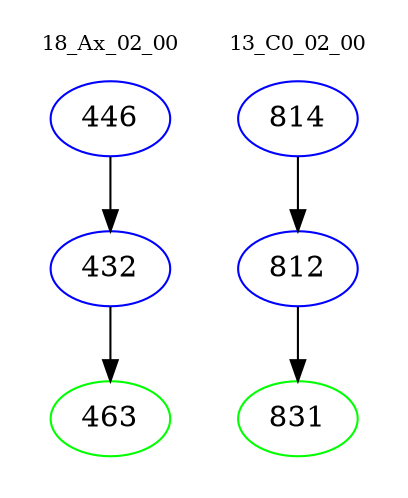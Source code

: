 digraph{
subgraph cluster_0 {
color = white
label = "18_Ax_02_00";
fontsize=10;
T0_446 [label="446", color="blue"]
T0_446 -> T0_432 [color="black"]
T0_432 [label="432", color="blue"]
T0_432 -> T0_463 [color="black"]
T0_463 [label="463", color="green"]
}
subgraph cluster_1 {
color = white
label = "13_C0_02_00";
fontsize=10;
T1_814 [label="814", color="blue"]
T1_814 -> T1_812 [color="black"]
T1_812 [label="812", color="blue"]
T1_812 -> T1_831 [color="black"]
T1_831 [label="831", color="green"]
}
}
